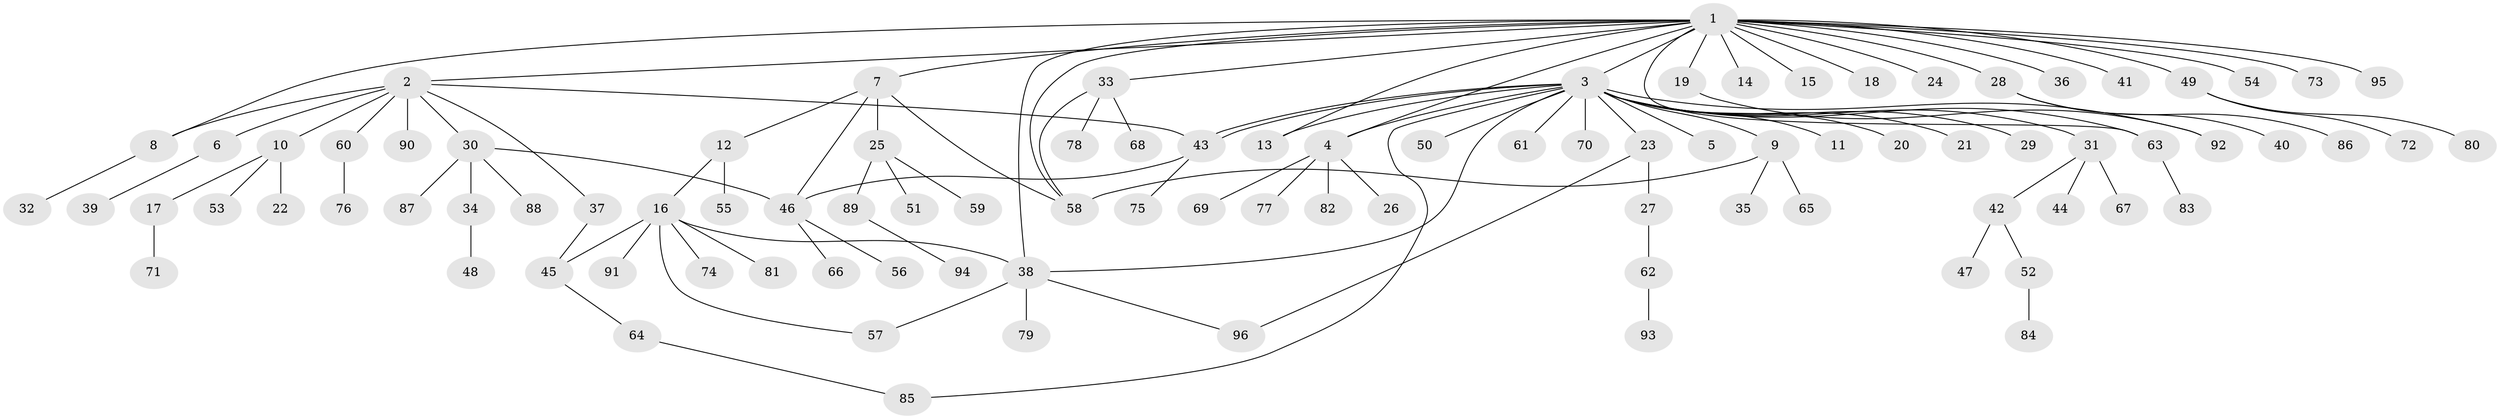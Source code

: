 // coarse degree distribution, {21: 0.013157894736842105, 9: 0.013157894736842105, 20: 0.013157894736842105, 5: 0.02631578947368421, 1: 0.5789473684210527, 6: 0.039473684210526314, 2: 0.15789473684210525, 3: 0.10526315789473684, 4: 0.05263157894736842}
// Generated by graph-tools (version 1.1) at 2025/23/03/03/25 07:23:50]
// undirected, 96 vertices, 113 edges
graph export_dot {
graph [start="1"]
  node [color=gray90,style=filled];
  1;
  2;
  3;
  4;
  5;
  6;
  7;
  8;
  9;
  10;
  11;
  12;
  13;
  14;
  15;
  16;
  17;
  18;
  19;
  20;
  21;
  22;
  23;
  24;
  25;
  26;
  27;
  28;
  29;
  30;
  31;
  32;
  33;
  34;
  35;
  36;
  37;
  38;
  39;
  40;
  41;
  42;
  43;
  44;
  45;
  46;
  47;
  48;
  49;
  50;
  51;
  52;
  53;
  54;
  55;
  56;
  57;
  58;
  59;
  60;
  61;
  62;
  63;
  64;
  65;
  66;
  67;
  68;
  69;
  70;
  71;
  72;
  73;
  74;
  75;
  76;
  77;
  78;
  79;
  80;
  81;
  82;
  83;
  84;
  85;
  86;
  87;
  88;
  89;
  90;
  91;
  92;
  93;
  94;
  95;
  96;
  1 -- 2;
  1 -- 3;
  1 -- 4;
  1 -- 7;
  1 -- 8;
  1 -- 13;
  1 -- 14;
  1 -- 15;
  1 -- 18;
  1 -- 19;
  1 -- 24;
  1 -- 28;
  1 -- 33;
  1 -- 36;
  1 -- 38;
  1 -- 41;
  1 -- 49;
  1 -- 54;
  1 -- 58;
  1 -- 63;
  1 -- 73;
  1 -- 95;
  2 -- 6;
  2 -- 8;
  2 -- 10;
  2 -- 30;
  2 -- 37;
  2 -- 43;
  2 -- 60;
  2 -- 90;
  3 -- 4;
  3 -- 5;
  3 -- 9;
  3 -- 11;
  3 -- 13;
  3 -- 20;
  3 -- 21;
  3 -- 23;
  3 -- 29;
  3 -- 31;
  3 -- 38;
  3 -- 43;
  3 -- 43;
  3 -- 50;
  3 -- 61;
  3 -- 63;
  3 -- 70;
  3 -- 85;
  3 -- 92;
  4 -- 26;
  4 -- 69;
  4 -- 77;
  4 -- 82;
  6 -- 39;
  7 -- 12;
  7 -- 25;
  7 -- 46;
  7 -- 58;
  8 -- 32;
  9 -- 35;
  9 -- 58;
  9 -- 65;
  10 -- 17;
  10 -- 22;
  10 -- 53;
  12 -- 16;
  12 -- 55;
  16 -- 38;
  16 -- 45;
  16 -- 57;
  16 -- 74;
  16 -- 81;
  16 -- 91;
  17 -- 71;
  19 -- 92;
  23 -- 27;
  23 -- 96;
  25 -- 51;
  25 -- 59;
  25 -- 89;
  27 -- 62;
  28 -- 40;
  28 -- 86;
  30 -- 34;
  30 -- 46;
  30 -- 87;
  30 -- 88;
  31 -- 42;
  31 -- 44;
  31 -- 67;
  33 -- 58;
  33 -- 68;
  33 -- 78;
  34 -- 48;
  37 -- 45;
  38 -- 57;
  38 -- 79;
  38 -- 96;
  42 -- 47;
  42 -- 52;
  43 -- 46;
  43 -- 75;
  45 -- 64;
  46 -- 56;
  46 -- 66;
  49 -- 72;
  49 -- 80;
  52 -- 84;
  60 -- 76;
  62 -- 93;
  63 -- 83;
  64 -- 85;
  89 -- 94;
}

